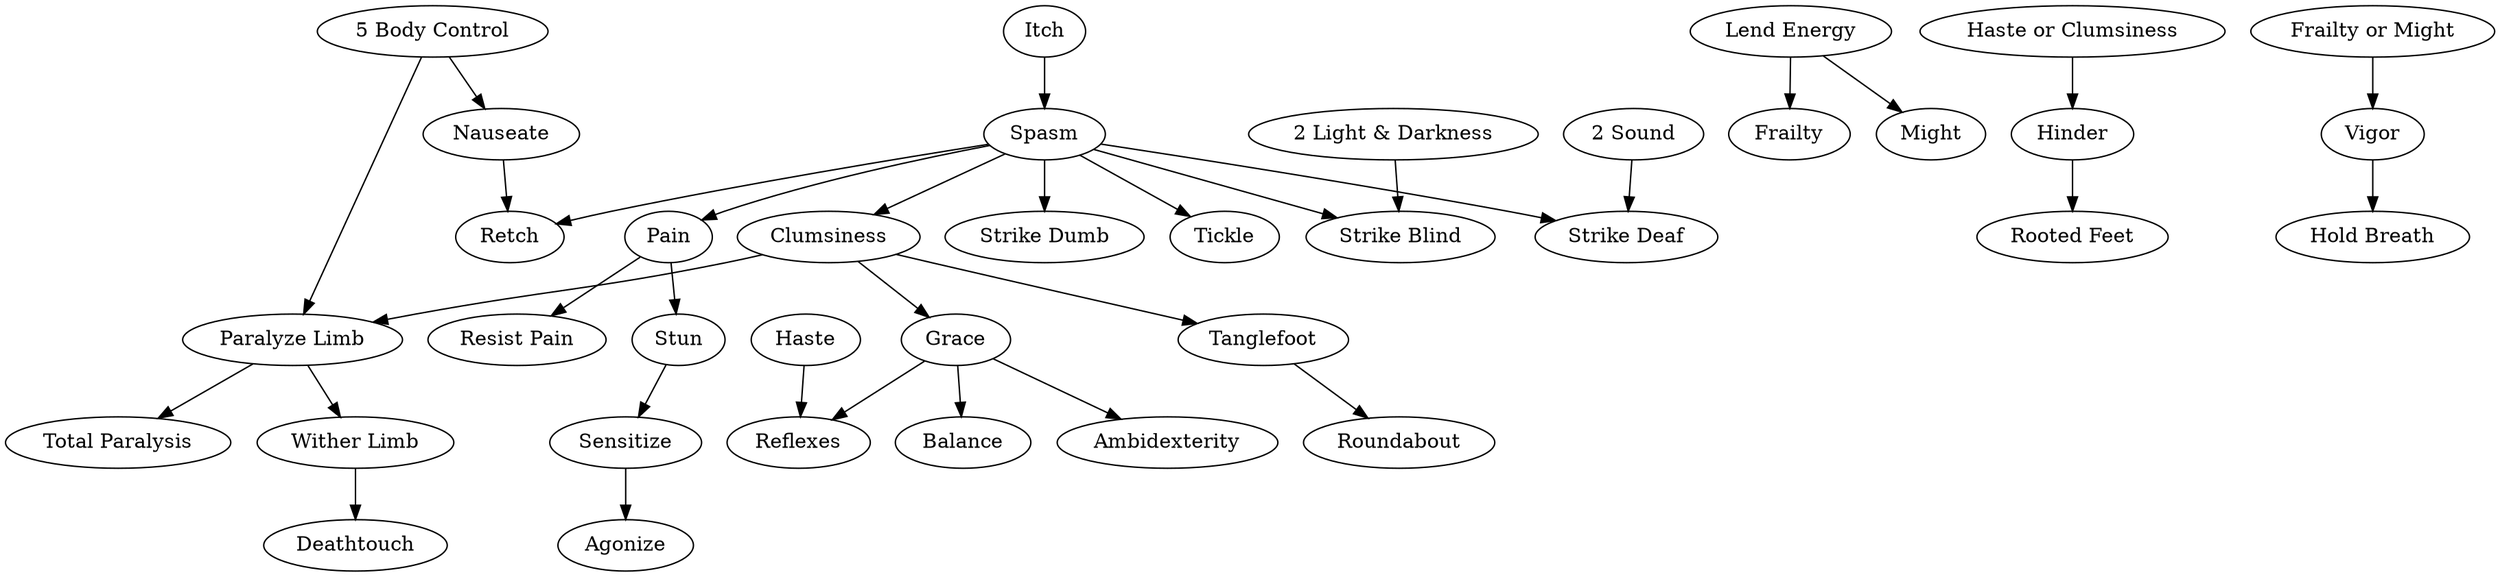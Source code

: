 digraph {
    "Sensitize" -> { "Agonize" }
    "Grace" -> { "Ambidexterity", "Balance", "Reflexes" }
    "Spasm" -> { "Clumsiness", "Pain", "Retch", "Strike Blind", "Strike Deaf", "Strike Dumb", "Tickle" }
    "Wither Limb" -> { "Deathtouch" }
    "Lend Energy" -> { "Frailty", "Might" }
    "Clumsiness" -> { "Grace", "Paralyze Limb", "Tanglefoot" }
    "Haste or Clumsiness" -> { "Hinder" }
    "Vigor" -> { "Hold Breath" }
    "5 Body Control" -> { "Nauseate", "Paralyze Limb" }
    "Haste" -> { "Reflexes" }
    "Pain" -> { "Resist Pain", "Stun" }
    "Nauseate" -> { "Retch" }
    "Hinder" -> { "Rooted Feet" }
    "Tanglefoot" -> { "Roundabout" }
    "Stun" -> { "Sensitize" }
    "Itch" -> { "Spasm" }
    "2 Light & Darkness" -> { "Strike Blind" }
    "2 Sound" -> { "Strike Deaf" }
    "Paralyze Limb" -> { "Total Paralysis", "Wither Limb" }
    "Frailty or Might" -> { "Vigor" }
}